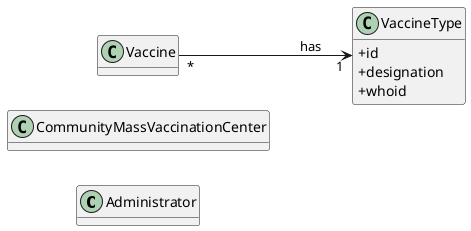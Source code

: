 @startuml
hide methods
left to right direction
skinparam classAttributeIconSize 0

class Administrator {}

class CommunityMassVaccinationCenter {}

class Vaccine {}

class VaccineType {
    + id
    + designation
    + whoid
}


Vaccine "*" --> "1" VaccineType : has


@enduml

